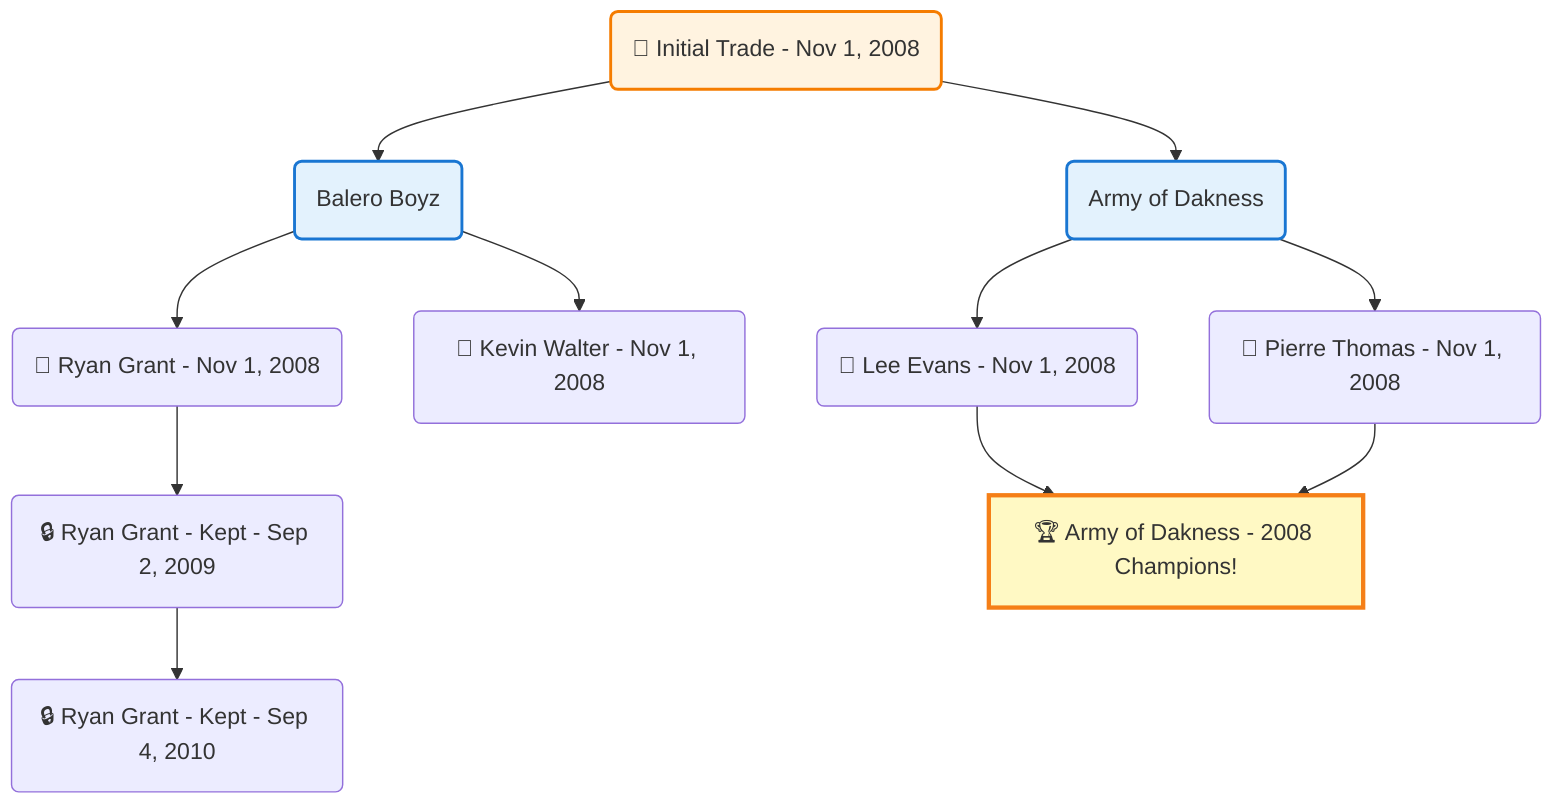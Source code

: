 flowchart TD

    TRADE_MAIN("🔄 Initial Trade - Nov 1, 2008")
    TEAM_1("Balero Boyz")
    TEAM_2("Army of Dakness")
    NODE_5c54e7f5-0e6f-4be2-b602-06800da87817("🔄 Ryan Grant - Nov 1, 2008")
    NODE_210751c5-46c7-4fcd-9cae-159a63e3543e("🔒 Ryan Grant - Kept - Sep 2, 2009")
    NODE_52eddc66-b2c0-4c98-88e5-59cea1d7e5b8("🔒 Ryan Grant - Kept - Sep 4, 2010")
    NODE_2792841a-854c-4128-ac63-3a313165257a("🔄 Lee Evans - Nov 1, 2008")
    CHAMP_40f7599b-e68f-4bf4-9553-bf7e10924635_2008["🏆 Army of Dakness - 2008 Champions!"]
    NODE_7cd4850e-c4ec-42d4-8845-bcb2bd42967e("🔄 Pierre Thomas - Nov 1, 2008")
    NODE_d19d073a-36cb-4566-84fa-ce368352a833("🔄 Kevin Walter - Nov 1, 2008")

    TRADE_MAIN --> TEAM_1
    TRADE_MAIN --> TEAM_2
    TEAM_1 --> NODE_5c54e7f5-0e6f-4be2-b602-06800da87817
    NODE_5c54e7f5-0e6f-4be2-b602-06800da87817 --> NODE_210751c5-46c7-4fcd-9cae-159a63e3543e
    NODE_210751c5-46c7-4fcd-9cae-159a63e3543e --> NODE_52eddc66-b2c0-4c98-88e5-59cea1d7e5b8
    TEAM_2 --> NODE_2792841a-854c-4128-ac63-3a313165257a
    NODE_2792841a-854c-4128-ac63-3a313165257a --> CHAMP_40f7599b-e68f-4bf4-9553-bf7e10924635_2008
    TEAM_2 --> NODE_7cd4850e-c4ec-42d4-8845-bcb2bd42967e
    NODE_7cd4850e-c4ec-42d4-8845-bcb2bd42967e --> CHAMP_40f7599b-e68f-4bf4-9553-bf7e10924635_2008
    TEAM_1 --> NODE_d19d073a-36cb-4566-84fa-ce368352a833

    %% Node styling
    classDef teamNode fill:#e3f2fd,stroke:#1976d2,stroke-width:2px
    classDef tradeNode fill:#fff3e0,stroke:#f57c00,stroke-width:2px
    classDef playerNode fill:#f3e5f5,stroke:#7b1fa2,stroke-width:1px
    classDef nonRootPlayerNode fill:#f5f5f5,stroke:#757575,stroke-width:1px
    classDef endNode fill:#ffebee,stroke:#c62828,stroke-width:2px
    classDef waiverNode fill:#e8f5e8,stroke:#388e3c,stroke-width:2px
    classDef championshipNode fill:#fff9c4,stroke:#f57f17,stroke-width:3px

    class TEAM_1,TEAM_2 teamNode
    class CHAMP_40f7599b-e68f-4bf4-9553-bf7e10924635_2008 championshipNode
    class TRADE_MAIN tradeNode